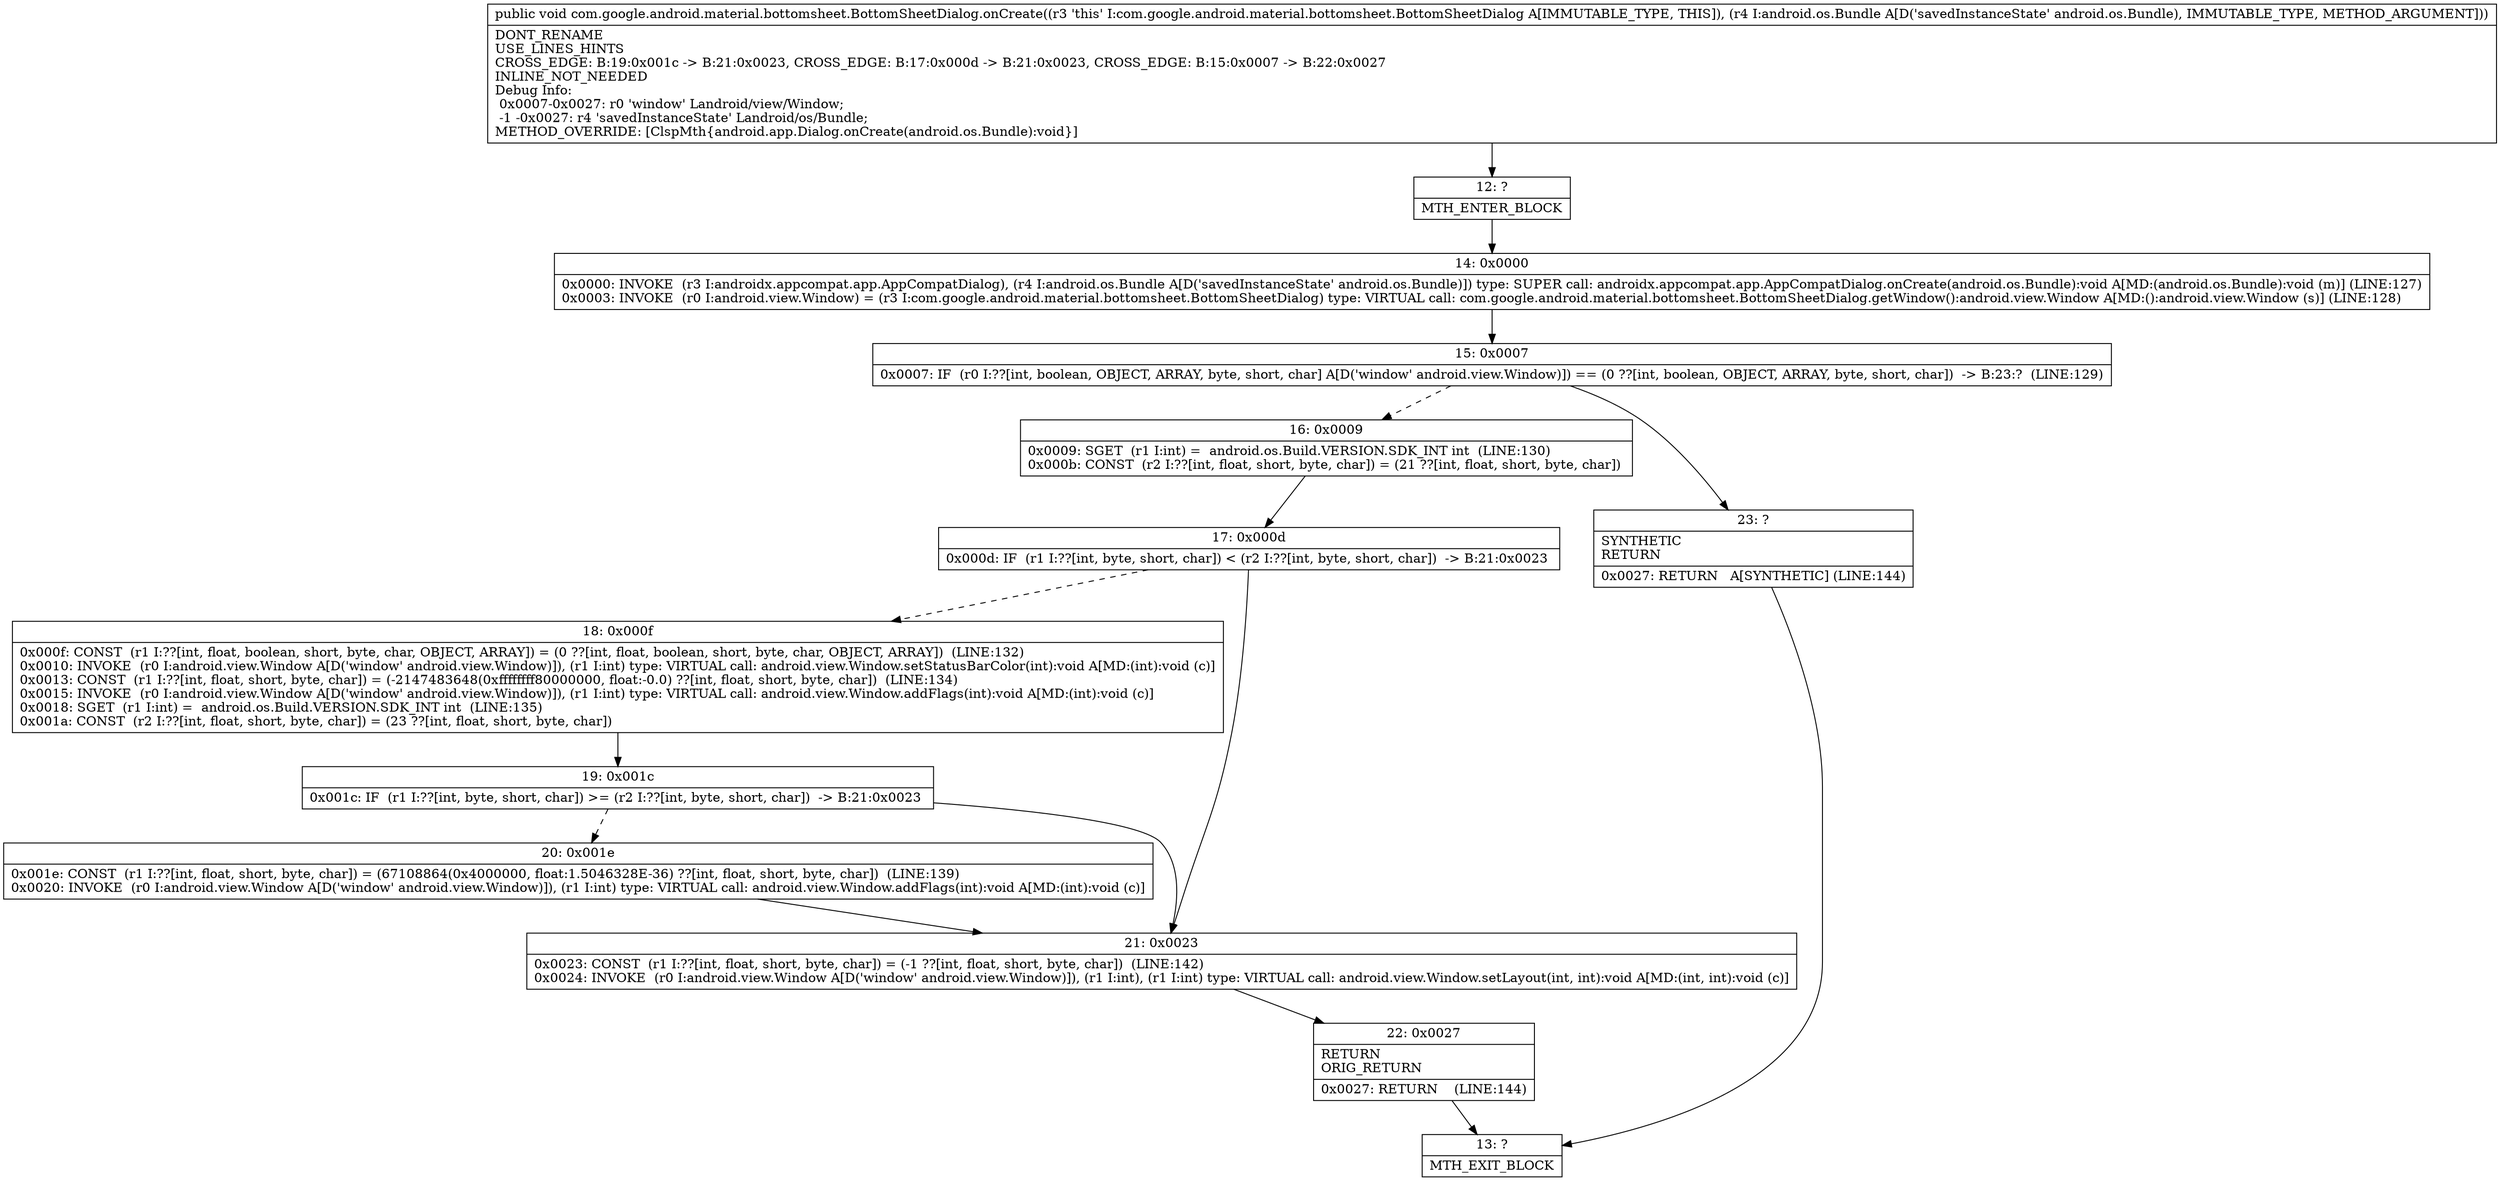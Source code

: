 digraph "CFG forcom.google.android.material.bottomsheet.BottomSheetDialog.onCreate(Landroid\/os\/Bundle;)V" {
Node_12 [shape=record,label="{12\:\ ?|MTH_ENTER_BLOCK\l}"];
Node_14 [shape=record,label="{14\:\ 0x0000|0x0000: INVOKE  (r3 I:androidx.appcompat.app.AppCompatDialog), (r4 I:android.os.Bundle A[D('savedInstanceState' android.os.Bundle)]) type: SUPER call: androidx.appcompat.app.AppCompatDialog.onCreate(android.os.Bundle):void A[MD:(android.os.Bundle):void (m)] (LINE:127)\l0x0003: INVOKE  (r0 I:android.view.Window) = (r3 I:com.google.android.material.bottomsheet.BottomSheetDialog) type: VIRTUAL call: com.google.android.material.bottomsheet.BottomSheetDialog.getWindow():android.view.Window A[MD:():android.view.Window (s)] (LINE:128)\l}"];
Node_15 [shape=record,label="{15\:\ 0x0007|0x0007: IF  (r0 I:??[int, boolean, OBJECT, ARRAY, byte, short, char] A[D('window' android.view.Window)]) == (0 ??[int, boolean, OBJECT, ARRAY, byte, short, char])  \-\> B:23:?  (LINE:129)\l}"];
Node_16 [shape=record,label="{16\:\ 0x0009|0x0009: SGET  (r1 I:int) =  android.os.Build.VERSION.SDK_INT int  (LINE:130)\l0x000b: CONST  (r2 I:??[int, float, short, byte, char]) = (21 ??[int, float, short, byte, char]) \l}"];
Node_17 [shape=record,label="{17\:\ 0x000d|0x000d: IF  (r1 I:??[int, byte, short, char]) \< (r2 I:??[int, byte, short, char])  \-\> B:21:0x0023 \l}"];
Node_18 [shape=record,label="{18\:\ 0x000f|0x000f: CONST  (r1 I:??[int, float, boolean, short, byte, char, OBJECT, ARRAY]) = (0 ??[int, float, boolean, short, byte, char, OBJECT, ARRAY])  (LINE:132)\l0x0010: INVOKE  (r0 I:android.view.Window A[D('window' android.view.Window)]), (r1 I:int) type: VIRTUAL call: android.view.Window.setStatusBarColor(int):void A[MD:(int):void (c)]\l0x0013: CONST  (r1 I:??[int, float, short, byte, char]) = (\-2147483648(0xffffffff80000000, float:\-0.0) ??[int, float, short, byte, char])  (LINE:134)\l0x0015: INVOKE  (r0 I:android.view.Window A[D('window' android.view.Window)]), (r1 I:int) type: VIRTUAL call: android.view.Window.addFlags(int):void A[MD:(int):void (c)]\l0x0018: SGET  (r1 I:int) =  android.os.Build.VERSION.SDK_INT int  (LINE:135)\l0x001a: CONST  (r2 I:??[int, float, short, byte, char]) = (23 ??[int, float, short, byte, char]) \l}"];
Node_19 [shape=record,label="{19\:\ 0x001c|0x001c: IF  (r1 I:??[int, byte, short, char]) \>= (r2 I:??[int, byte, short, char])  \-\> B:21:0x0023 \l}"];
Node_20 [shape=record,label="{20\:\ 0x001e|0x001e: CONST  (r1 I:??[int, float, short, byte, char]) = (67108864(0x4000000, float:1.5046328E\-36) ??[int, float, short, byte, char])  (LINE:139)\l0x0020: INVOKE  (r0 I:android.view.Window A[D('window' android.view.Window)]), (r1 I:int) type: VIRTUAL call: android.view.Window.addFlags(int):void A[MD:(int):void (c)]\l}"];
Node_21 [shape=record,label="{21\:\ 0x0023|0x0023: CONST  (r1 I:??[int, float, short, byte, char]) = (\-1 ??[int, float, short, byte, char])  (LINE:142)\l0x0024: INVOKE  (r0 I:android.view.Window A[D('window' android.view.Window)]), (r1 I:int), (r1 I:int) type: VIRTUAL call: android.view.Window.setLayout(int, int):void A[MD:(int, int):void (c)]\l}"];
Node_22 [shape=record,label="{22\:\ 0x0027|RETURN\lORIG_RETURN\l|0x0027: RETURN    (LINE:144)\l}"];
Node_13 [shape=record,label="{13\:\ ?|MTH_EXIT_BLOCK\l}"];
Node_23 [shape=record,label="{23\:\ ?|SYNTHETIC\lRETURN\l|0x0027: RETURN   A[SYNTHETIC] (LINE:144)\l}"];
MethodNode[shape=record,label="{public void com.google.android.material.bottomsheet.BottomSheetDialog.onCreate((r3 'this' I:com.google.android.material.bottomsheet.BottomSheetDialog A[IMMUTABLE_TYPE, THIS]), (r4 I:android.os.Bundle A[D('savedInstanceState' android.os.Bundle), IMMUTABLE_TYPE, METHOD_ARGUMENT]))  | DONT_RENAME\lUSE_LINES_HINTS\lCROSS_EDGE: B:19:0x001c \-\> B:21:0x0023, CROSS_EDGE: B:17:0x000d \-\> B:21:0x0023, CROSS_EDGE: B:15:0x0007 \-\> B:22:0x0027\lINLINE_NOT_NEEDED\lDebug Info:\l  0x0007\-0x0027: r0 'window' Landroid\/view\/Window;\l  \-1 \-0x0027: r4 'savedInstanceState' Landroid\/os\/Bundle;\lMETHOD_OVERRIDE: [ClspMth\{android.app.Dialog.onCreate(android.os.Bundle):void\}]\l}"];
MethodNode -> Node_12;Node_12 -> Node_14;
Node_14 -> Node_15;
Node_15 -> Node_16[style=dashed];
Node_15 -> Node_23;
Node_16 -> Node_17;
Node_17 -> Node_18[style=dashed];
Node_17 -> Node_21;
Node_18 -> Node_19;
Node_19 -> Node_20[style=dashed];
Node_19 -> Node_21;
Node_20 -> Node_21;
Node_21 -> Node_22;
Node_22 -> Node_13;
Node_23 -> Node_13;
}


